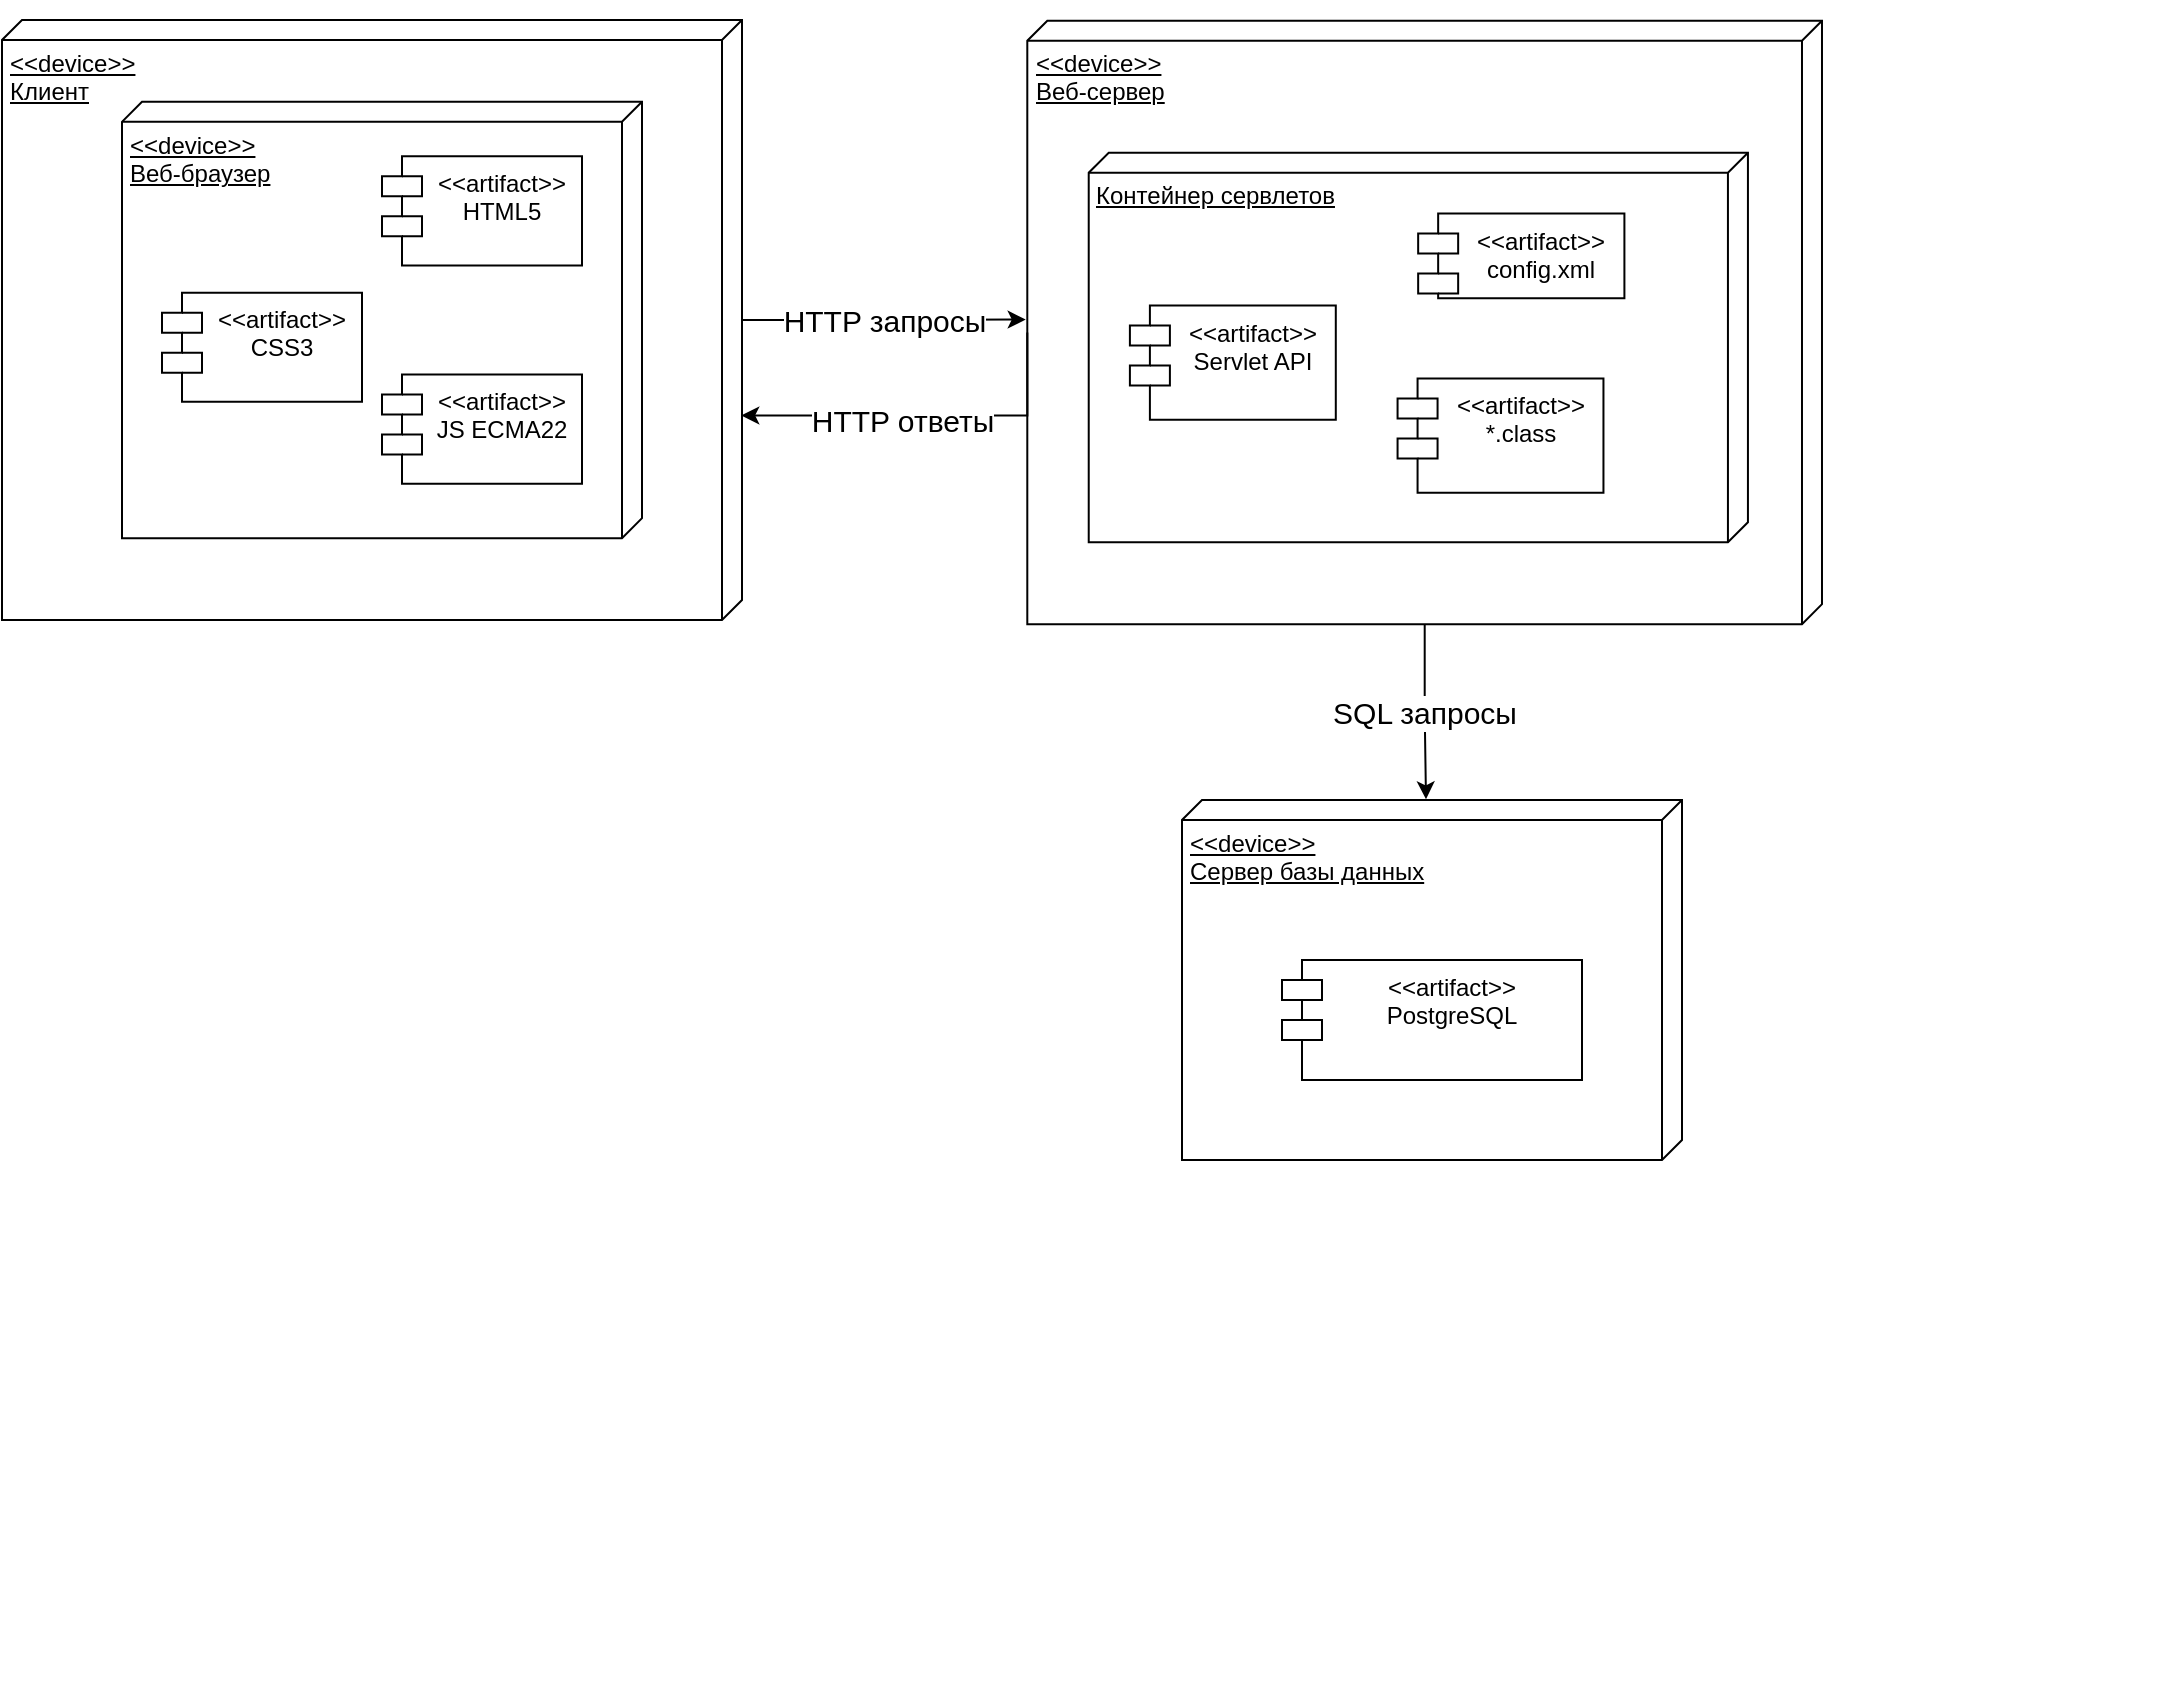 <mxfile version="24.7.16">
  <diagram name="Страница — 1" id="aLHF074rEFcJSzx64zBp">
    <mxGraphModel dx="1105" dy="558" grid="1" gridSize="10" guides="1" tooltips="1" connect="1" arrows="1" fold="1" page="1" pageScale="1" pageWidth="1200" pageHeight="1920" math="0" shadow="0">
      <root>
        <mxCell id="0" />
        <mxCell id="1" parent="0" />
        <mxCell id="s6wiTMYL8JLyaTi2Q1hj-31" value="" style="group" vertex="1" connectable="0" parent="1">
          <mxGeometry x="100" y="30" width="370" height="300" as="geometry" />
        </mxCell>
        <mxCell id="s6wiTMYL8JLyaTi2Q1hj-32" value="" style="group" vertex="1" connectable="0" parent="s6wiTMYL8JLyaTi2Q1hj-31">
          <mxGeometry x="-30" width="370" height="300" as="geometry" />
        </mxCell>
        <mxCell id="s6wiTMYL8JLyaTi2Q1hj-2" value="&lt;div&gt;&amp;lt;&amp;lt;device&amp;gt;&amp;gt;&lt;/div&gt;Клиент" style="verticalAlign=top;align=left;spacingTop=8;spacingLeft=2;spacingRight=12;shape=cube;size=10;direction=south;fontStyle=4;html=1;whiteSpace=wrap;" vertex="1" parent="s6wiTMYL8JLyaTi2Q1hj-32">
          <mxGeometry width="370" height="300" as="geometry" />
        </mxCell>
        <mxCell id="s6wiTMYL8JLyaTi2Q1hj-46" value="" style="group" vertex="1" connectable="0" parent="s6wiTMYL8JLyaTi2Q1hj-32">
          <mxGeometry x="60" y="40.909" width="260" height="218.182" as="geometry" />
        </mxCell>
        <mxCell id="s6wiTMYL8JLyaTi2Q1hj-30" value="&amp;lt;&amp;lt;device&amp;gt;&amp;gt;&lt;div&gt;Веб-браузер&lt;/div&gt;" style="verticalAlign=top;align=left;spacingTop=8;spacingLeft=2;spacingRight=12;shape=cube;size=10;direction=south;fontStyle=4;html=1;whiteSpace=wrap;" vertex="1" parent="s6wiTMYL8JLyaTi2Q1hj-46">
          <mxGeometry width="260" height="218.182" as="geometry" />
        </mxCell>
        <mxCell id="s6wiTMYL8JLyaTi2Q1hj-45" value="&amp;lt;&amp;lt;artifact&amp;gt;&amp;gt;&lt;div&gt;JS ECMA22&lt;/div&gt;" style="shape=module;align=left;spacingLeft=20;align=center;verticalAlign=top;whiteSpace=wrap;html=1;" vertex="1" parent="s6wiTMYL8JLyaTi2Q1hj-46">
          <mxGeometry x="130" y="136.364" width="100" height="54.545" as="geometry" />
        </mxCell>
        <mxCell id="s6wiTMYL8JLyaTi2Q1hj-43" value="&amp;lt;&amp;lt;artifact&amp;gt;&amp;gt;&lt;div&gt;HTML5&lt;/div&gt;" style="shape=module;align=left;spacingLeft=20;align=center;verticalAlign=top;whiteSpace=wrap;html=1;" vertex="1" parent="s6wiTMYL8JLyaTi2Q1hj-46">
          <mxGeometry x="130" y="27.273" width="100" height="54.545" as="geometry" />
        </mxCell>
        <mxCell id="s6wiTMYL8JLyaTi2Q1hj-38" value="&amp;lt;&amp;lt;artifact&amp;gt;&amp;gt;&lt;div&gt;CSS3&lt;/div&gt;" style="shape=module;align=left;spacingLeft=20;align=center;verticalAlign=top;whiteSpace=wrap;html=1;" vertex="1" parent="s6wiTMYL8JLyaTi2Q1hj-46">
          <mxGeometry x="20" y="95.455" width="100" height="54.545" as="geometry" />
        </mxCell>
        <mxCell id="s6wiTMYL8JLyaTi2Q1hj-34" value="" style="group" vertex="1" connectable="0" parent="1">
          <mxGeometry x="490" y="20" width="490" height="360" as="geometry" />
        </mxCell>
        <mxCell id="s6wiTMYL8JLyaTi2Q1hj-35" value="" style="group" vertex="1" connectable="0" parent="s6wiTMYL8JLyaTi2Q1hj-34">
          <mxGeometry x="-8.853" width="498.853" height="360.0" as="geometry" />
        </mxCell>
        <mxCell id="s6wiTMYL8JLyaTi2Q1hj-36" value="" style="group" vertex="1" connectable="0" parent="s6wiTMYL8JLyaTi2Q1hj-35">
          <mxGeometry x="-9.031" y="17.143" width="507.884" height="342.857" as="geometry" />
        </mxCell>
        <mxCell id="s6wiTMYL8JLyaTi2Q1hj-55" value="" style="group" vertex="1" connectable="0" parent="s6wiTMYL8JLyaTi2Q1hj-36">
          <mxGeometry x="110.539" y="-6.753" width="397.345" height="301.714" as="geometry" />
        </mxCell>
        <mxCell id="s6wiTMYL8JLyaTi2Q1hj-3" value="&lt;div&gt;&amp;lt;&amp;lt;device&amp;gt;&amp;gt;&lt;/div&gt;&lt;div&gt;Веб-сервер&lt;/div&gt;" style="verticalAlign=top;align=left;spacingTop=8;spacingLeft=2;spacingRight=12;shape=cube;size=10;direction=south;fontStyle=4;html=1;whiteSpace=wrap;" vertex="1" parent="s6wiTMYL8JLyaTi2Q1hj-55">
          <mxGeometry width="397.345" height="301.714" as="geometry" />
        </mxCell>
        <mxCell id="s6wiTMYL8JLyaTi2Q1hj-54" value="" style="group" vertex="1" connectable="0" parent="s6wiTMYL8JLyaTi2Q1hj-55">
          <mxGeometry x="30.709" y="65.974" width="329.608" height="194.805" as="geometry" />
        </mxCell>
        <mxCell id="s6wiTMYL8JLyaTi2Q1hj-33" value="&lt;div&gt;Контейнер сервлетов&lt;/div&gt;" style="verticalAlign=top;align=left;spacingTop=8;spacingLeft=2;spacingRight=12;shape=cube;size=10;direction=south;fontStyle=4;html=1;whiteSpace=wrap;" vertex="1" parent="s6wiTMYL8JLyaTi2Q1hj-54">
          <mxGeometry width="329.608" height="194.805" as="geometry" />
        </mxCell>
        <mxCell id="s6wiTMYL8JLyaTi2Q1hj-49" value="&amp;lt;&amp;lt;artifact&amp;gt;&amp;gt;&lt;div&gt;Servlet API&lt;/div&gt;" style="shape=module;align=left;spacingLeft=20;align=center;verticalAlign=top;whiteSpace=wrap;html=1;" vertex="1" parent="s6wiTMYL8JLyaTi2Q1hj-54">
          <mxGeometry x="20.587" y="76.364" width="102.948" height="57.143" as="geometry" />
        </mxCell>
        <mxCell id="s6wiTMYL8JLyaTi2Q1hj-50" value="&amp;lt;&amp;lt;artifact&amp;gt;&amp;gt;&lt;div&gt;config.xml&lt;/div&gt;" style="shape=module;align=left;spacingLeft=20;align=center;verticalAlign=top;whiteSpace=wrap;html=1;" vertex="1" parent="s6wiTMYL8JLyaTi2Q1hj-54">
          <mxGeometry x="164.716" y="30.41" width="103.123" height="42.317" as="geometry" />
        </mxCell>
        <mxCell id="s6wiTMYL8JLyaTi2Q1hj-51" value="&amp;lt;&amp;lt;artifact&amp;gt;&amp;gt;&lt;div&gt;*.class&lt;/div&gt;" style="shape=module;align=left;spacingLeft=20;align=center;verticalAlign=top;whiteSpace=wrap;html=1;" vertex="1" parent="s6wiTMYL8JLyaTi2Q1hj-54">
          <mxGeometry x="154.419" y="112.827" width="102.948" height="57.143" as="geometry" />
        </mxCell>
        <mxCell id="s6wiTMYL8JLyaTi2Q1hj-58" value="" style="group" vertex="1" connectable="0" parent="1">
          <mxGeometry x="670" y="430" width="480" height="430" as="geometry" />
        </mxCell>
        <mxCell id="s6wiTMYL8JLyaTi2Q1hj-60" value="" style="group" vertex="1" connectable="0" parent="s6wiTMYL8JLyaTi2Q1hj-58">
          <mxGeometry width="250" height="180" as="geometry" />
        </mxCell>
        <mxCell id="s6wiTMYL8JLyaTi2Q1hj-61" value="" style="group" vertex="1" connectable="0" parent="s6wiTMYL8JLyaTi2Q1hj-60">
          <mxGeometry x="-10" y="-10" width="250" height="180" as="geometry" />
        </mxCell>
        <mxCell id="s6wiTMYL8JLyaTi2Q1hj-4" value="&lt;div&gt;&amp;lt;&amp;lt;device&amp;gt;&amp;gt;&lt;/div&gt;Сервер базы данных" style="verticalAlign=top;align=left;spacingTop=8;spacingLeft=2;spacingRight=12;shape=cube;size=10;direction=south;fontStyle=4;html=1;whiteSpace=wrap;" vertex="1" parent="s6wiTMYL8JLyaTi2Q1hj-61">
          <mxGeometry width="250" height="180" as="geometry" />
        </mxCell>
        <mxCell id="s6wiTMYL8JLyaTi2Q1hj-59" value="&amp;lt;&amp;lt;artifact&amp;gt;&amp;gt;&lt;div&gt;PostgreSQL&lt;/div&gt;" style="shape=module;align=left;spacingLeft=20;align=center;verticalAlign=top;whiteSpace=wrap;html=1;" vertex="1" parent="s6wiTMYL8JLyaTi2Q1hj-61">
          <mxGeometry x="50" y="80" width="150" height="60" as="geometry" />
        </mxCell>
        <mxCell id="s6wiTMYL8JLyaTi2Q1hj-63" style="edgeStyle=orthogonalEdgeStyle;rounded=0;orthogonalLoop=1;jettySize=auto;html=1;entryX=0.495;entryY=1.002;entryDx=0;entryDy=0;entryPerimeter=0;" edge="1" parent="1" source="s6wiTMYL8JLyaTi2Q1hj-2" target="s6wiTMYL8JLyaTi2Q1hj-3">
          <mxGeometry relative="1" as="geometry" />
        </mxCell>
        <mxCell id="s6wiTMYL8JLyaTi2Q1hj-64" value="HTTP запросы" style="edgeLabel;html=1;align=center;verticalAlign=middle;resizable=0;points=[];fontSize=15;" vertex="1" connectable="0" parent="s6wiTMYL8JLyaTi2Q1hj-63">
          <mxGeometry x="0.125" relative="1" as="geometry">
            <mxPoint x="-9" as="offset" />
          </mxGeometry>
        </mxCell>
        <mxCell id="s6wiTMYL8JLyaTi2Q1hj-65" style="edgeStyle=orthogonalEdgeStyle;rounded=0;orthogonalLoop=1;jettySize=auto;html=1;exitX=0;exitY=0;exitDx=155.857;exitDy=397.345;exitPerimeter=0;entryX=0.659;entryY=0.001;entryDx=0;entryDy=0;entryPerimeter=0;" edge="1" parent="1" source="s6wiTMYL8JLyaTi2Q1hj-3" target="s6wiTMYL8JLyaTi2Q1hj-2">
          <mxGeometry relative="1" as="geometry">
            <Array as="points">
              <mxPoint x="583" y="228" />
            </Array>
          </mxGeometry>
        </mxCell>
        <mxCell id="s6wiTMYL8JLyaTi2Q1hj-66" value="HTTP ответы" style="edgeLabel;html=1;align=center;verticalAlign=middle;resizable=0;points=[];fontSize=15;" vertex="1" connectable="0" parent="s6wiTMYL8JLyaTi2Q1hj-65">
          <mxGeometry x="-0.003" y="5" relative="1" as="geometry">
            <mxPoint x="-12" y="-3" as="offset" />
          </mxGeometry>
        </mxCell>
        <mxCell id="s6wiTMYL8JLyaTi2Q1hj-67" style="edgeStyle=orthogonalEdgeStyle;rounded=0;orthogonalLoop=1;jettySize=auto;html=1;entryX=-0.002;entryY=0.512;entryDx=0;entryDy=0;entryPerimeter=0;" edge="1" parent="1" source="s6wiTMYL8JLyaTi2Q1hj-3" target="s6wiTMYL8JLyaTi2Q1hj-4">
          <mxGeometry relative="1" as="geometry" />
        </mxCell>
        <mxCell id="s6wiTMYL8JLyaTi2Q1hj-68" value="&lt;font style=&quot;font-size: 15px;&quot;&gt;SQL запросы&lt;/font&gt;" style="edgeLabel;html=1;align=center;verticalAlign=middle;resizable=0;points=[];" vertex="1" connectable="0" parent="s6wiTMYL8JLyaTi2Q1hj-67">
          <mxGeometry x="-0.013" y="-1" relative="1" as="geometry">
            <mxPoint as="offset" />
          </mxGeometry>
        </mxCell>
      </root>
    </mxGraphModel>
  </diagram>
</mxfile>
